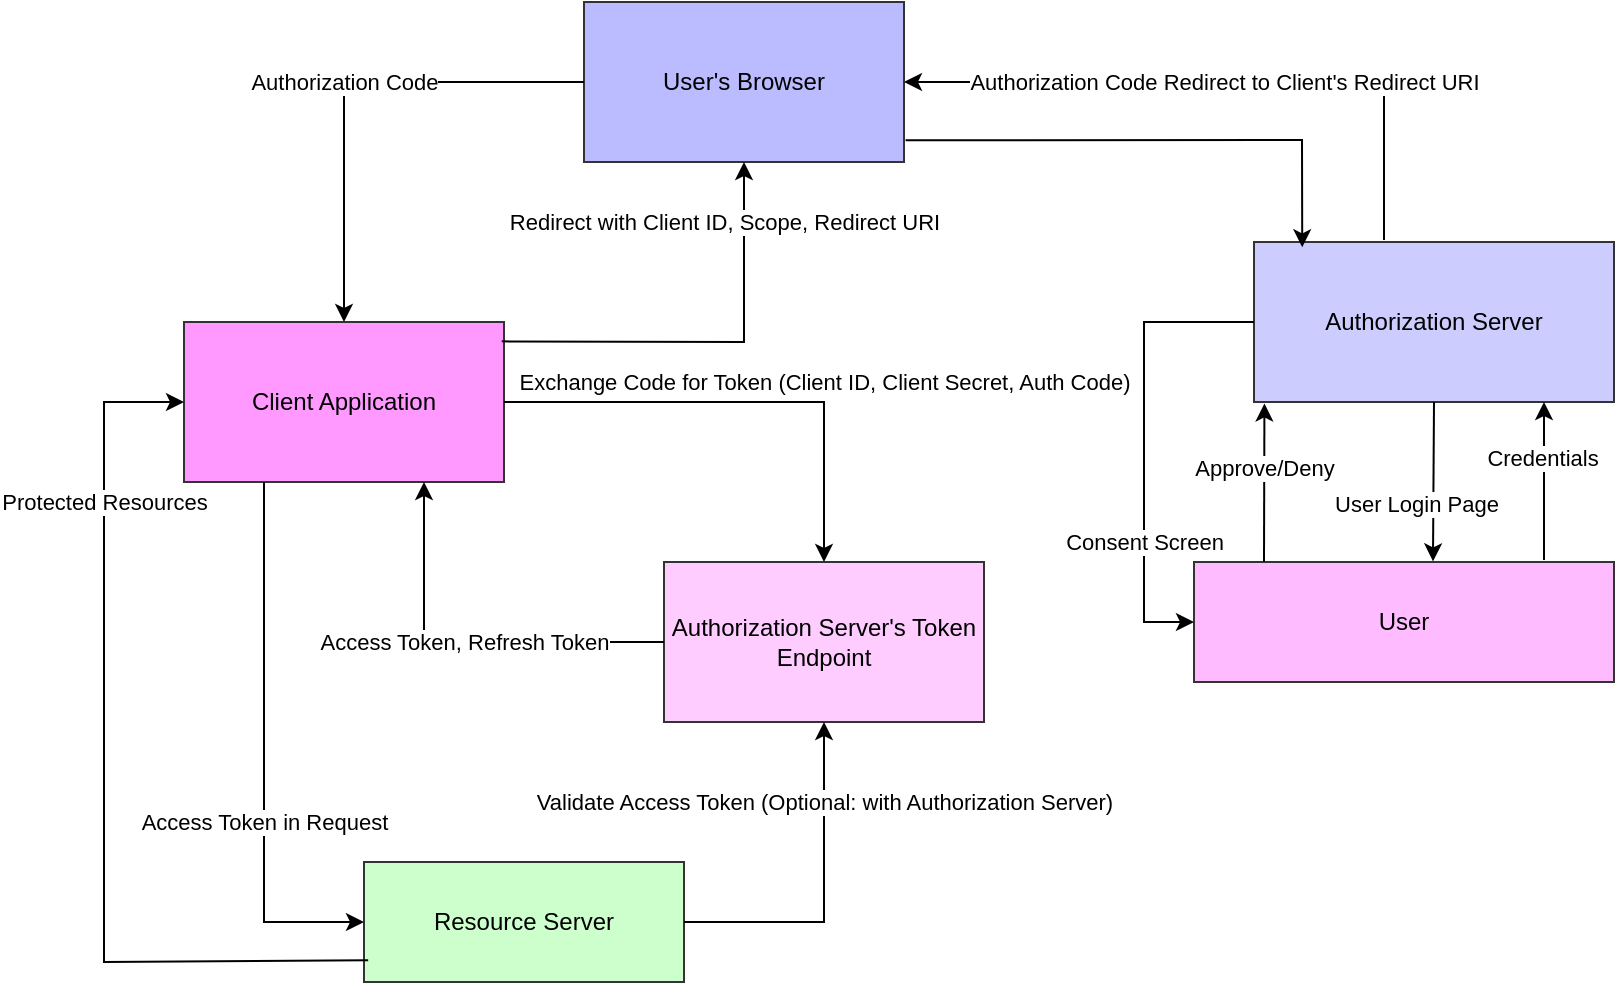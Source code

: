<mxfile>
  <diagram id="jIqGEkekAhwi5qpn3fcP" name="OAuth 2.0 Authorization Code Grant">
    <mxGraphModel dx="1144" dy="811" grid="1" gridSize="10" guides="1" tooltips="1" connect="1" arrows="1" fold="1" page="1" pageScale="1" pageWidth="850" pageHeight="1100" background="#FFFFFF" math="0" shadow="0">
      <root>
        <mxCell id="0" />
        <mxCell id="1" parent="0" />
        <mxCell id="2" value="Client Application" style="rounded=0;whiteSpace=wrap;html=1;fillColor=#f9f;strokeColor=#333;" vertex="1" parent="1">
          <mxGeometry x="100" y="200" width="160" height="80" as="geometry" />
        </mxCell>
        <mxCell id="3" value="User&#39;s Browser" style="rounded=0;whiteSpace=wrap;html=1;fillColor=#bbf;strokeColor=#333;" vertex="1" parent="1">
          <mxGeometry x="300" y="40" width="160" height="80" as="geometry" />
        </mxCell>
        <mxCell id="4" value="Authorization Server" style="rounded=0;whiteSpace=wrap;html=1;fillColor=#ccf;strokeColor=#333;" vertex="1" parent="1">
          <mxGeometry x="635" y="160" width="180" height="80" as="geometry" />
        </mxCell>
        <mxCell id="5" value="User" style="rounded=0;whiteSpace=wrap;html=1;fillColor=#fbf;strokeColor=#333;" vertex="1" parent="1">
          <mxGeometry x="605" y="320" width="210" height="60" as="geometry" />
        </mxCell>
        <mxCell id="6" value="Authorization Server&#39;s Token Endpoint" style="rounded=0;whiteSpace=wrap;html=1;fillColor=#fcf;strokeColor=#333;" vertex="1" parent="1">
          <mxGeometry x="340" y="320" width="160" height="80" as="geometry" />
        </mxCell>
        <mxCell id="7" value="Resource Server" style="rounded=0;whiteSpace=wrap;html=1;fillColor=#cfc;strokeColor=#333;" vertex="1" parent="1">
          <mxGeometry x="190" y="470" width="160" height="60" as="geometry" />
        </mxCell>
        <mxCell id="8" value="" style="endArrow=classic;html=1;rounded=0;exitX=0.993;exitY=0.121;exitDx=0;exitDy=0;exitPerimeter=0;" edge="1" parent="1" source="2" target="3">
          <mxGeometry width="50" height="50" relative="1" as="geometry">
            <mxPoint x="260" y="110" as="sourcePoint" />
            <mxPoint x="310" y="110" as="targetPoint" />
            <Array as="points">
              <mxPoint x="380" y="210" />
            </Array>
          </mxGeometry>
        </mxCell>
        <mxCell id="9" value="Redirect with Client ID, Scope, Redirect URI" style="edgeLabel;html=1;align=center;verticalAlign=middle;resizable=0;points=[];" vertex="1" connectable="0" parent="8">
          <mxGeometry x="0.04" y="-3" relative="1" as="geometry">
            <mxPoint x="1" y="-63" as="offset" />
          </mxGeometry>
        </mxCell>
        <mxCell id="10" value="" style="endArrow=classic;html=1;rounded=0;exitX=1.005;exitY=0.864;exitDx=0;exitDy=0;entryX=0.134;entryY=0.033;entryDx=0;entryDy=0;entryPerimeter=0;exitPerimeter=0;" edge="1" parent="1" source="3" target="4">
          <mxGeometry width="50" height="50" relative="1" as="geometry">
            <mxPoint x="490" y="110" as="sourcePoint" />
            <mxPoint x="660" y="160" as="targetPoint" />
            <Array as="points">
              <mxPoint x="659" y="109" />
            </Array>
          </mxGeometry>
        </mxCell>
        <mxCell id="11" value="User Login Page" style="endArrow=classic;html=1;rounded=0;entryX=0.569;entryY=-0.005;entryDx=0;entryDy=0;exitX=0.5;exitY=1;exitDx=0;exitDy=0;entryPerimeter=0;" edge="1" parent="1" source="4" target="5">
          <mxGeometry x="0.286" y="-9" width="50" height="50" relative="1" as="geometry">
            <mxPoint x="730" y="250" as="sourcePoint" />
            <mxPoint x="800" y="260" as="targetPoint" />
            <mxPoint as="offset" />
          </mxGeometry>
        </mxCell>
        <mxCell id="12" value="Credentials" style="endArrow=classic;html=1;rounded=0;" edge="1" parent="1">
          <mxGeometry x="0.309" y="1" width="50" height="50" relative="1" as="geometry">
            <mxPoint x="780" y="319" as="sourcePoint" />
            <mxPoint x="780" y="240" as="targetPoint" />
            <mxPoint as="offset" />
          </mxGeometry>
        </mxCell>
        <mxCell id="13" value="Consent Screen" style="endArrow=classic;html=1;rounded=0;exitX=0;exitY=0.5;exitDx=0;exitDy=0;" edge="1" parent="1" source="4" target="5">
          <mxGeometry x="0.435" width="50" height="50" relative="1" as="geometry">
            <mxPoint x="650" y="150" as="sourcePoint" />
            <mxPoint x="650" y="200" as="targetPoint" />
            <Array as="points">
              <mxPoint x="580" y="200" />
              <mxPoint x="580" y="350" />
            </Array>
            <mxPoint as="offset" />
          </mxGeometry>
        </mxCell>
        <mxCell id="14" value="Approve/Deny" style="endArrow=classic;html=1;rounded=0;entryX=0.029;entryY=1.009;entryDx=0;entryDy=0;entryPerimeter=0;" edge="1" parent="1" target="4">
          <mxGeometry x="0.2" width="50" height="50" relative="1" as="geometry">
            <mxPoint x="640" y="320" as="sourcePoint" />
            <mxPoint x="640" y="190" as="targetPoint" />
            <Array as="points" />
            <mxPoint as="offset" />
          </mxGeometry>
        </mxCell>
        <mxCell id="15" value="Authorization Code Redirect to Client&#39;s Redirect URI" style="endArrow=classic;html=1;rounded=0;" edge="1" parent="1" target="3">
          <mxGeometry width="50" height="50" relative="1" as="geometry">
            <mxPoint x="700" y="159" as="sourcePoint" />
            <mxPoint x="510" y="110" as="targetPoint" />
            <Array as="points">
              <mxPoint x="700" y="80" />
            </Array>
          </mxGeometry>
        </mxCell>
        <mxCell id="16" value="Authorization Code" style="endArrow=classic;html=1;rounded=0;" edge="1" parent="1" source="3" target="2">
          <mxGeometry x="0.0" width="50" height="50" relative="1" as="geometry">
            <mxPoint x="330" y="110" as="sourcePoint" />
            <mxPoint x="280" y="110" as="targetPoint" />
            <Array as="points">
              <mxPoint x="180" y="80" />
            </Array>
            <mxPoint as="offset" />
          </mxGeometry>
        </mxCell>
        <mxCell id="17" value="Exchange Code for Token (Client ID, Client Secret, Auth Code)" style="endArrow=classic;html=1;rounded=0;exitX=1;exitY=0.5;exitDx=0;exitDy=0;entryX=0.5;entryY=0;entryDx=0;entryDy=0;" edge="1" parent="1" source="2" target="6">
          <mxGeometry x="0.333" y="-10" width="50" height="50" relative="1" as="geometry">
            <mxPoint x="180" y="150" as="sourcePoint" />
            <mxPoint x="180" y="200" as="targetPoint" />
            <Array as="points">
              <mxPoint x="420" y="240" />
            </Array>
            <mxPoint x="10" y="-10" as="offset" />
          </mxGeometry>
        </mxCell>
        <mxCell id="18" value="Access Token, Refresh Token" style="endArrow=classic;html=1;rounded=0;entryX=0.75;entryY=1;entryDx=0;entryDy=0;" edge="1" parent="1" source="6" target="2">
          <mxGeometry x="0.004" width="50" height="50" relative="1" as="geometry">
            <mxPoint x="650" y="470" as="sourcePoint" />
            <mxPoint x="650" y="520" as="targetPoint" />
            <Array as="points">
              <mxPoint x="220" y="360" />
            </Array>
            <mxPoint as="offset" />
          </mxGeometry>
        </mxCell>
        <mxCell id="19" value="Access Token in Request" style="endArrow=classic;html=1;rounded=0;exitX=0.25;exitY=1;exitDx=0;exitDy=0;" edge="1" parent="1" source="2" target="7">
          <mxGeometry x="0.259" width="50" height="50" relative="1" as="geometry">
            <mxPoint x="180" y="150" as="sourcePoint" />
            <mxPoint x="180" y="200" as="targetPoint" />
            <Array as="points">
              <mxPoint x="140" y="500" />
            </Array>
            <mxPoint as="offset" />
          </mxGeometry>
        </mxCell>
        <mxCell id="20" value="Validate Access Token (Optional: with Authorization Server)" style="endArrow=classic;html=1;rounded=0;exitX=1;exitY=0.5;exitDx=0;exitDy=0;" edge="1" parent="1" source="7" target="6">
          <mxGeometry x="0.529" width="50" height="50" relative="1" as="geometry">
            <mxPoint x="650" y="630" as="sourcePoint" />
            <mxPoint x="650" y="680" as="targetPoint" />
            <Array as="points">
              <mxPoint x="420" y="500" />
            </Array>
            <mxPoint as="offset" />
          </mxGeometry>
        </mxCell>
        <mxCell id="21" value="Protected Resources" style="endArrow=classic;html=1;rounded=0;exitX=0.013;exitY=0.819;exitDx=0;exitDy=0;exitPerimeter=0;entryX=0;entryY=0.5;entryDx=0;entryDy=0;" edge="1" parent="1" source="7" target="2">
          <mxGeometry x="0.602" width="50" height="50" relative="1" as="geometry">
            <mxPoint x="650" y="630" as="sourcePoint" />
            <mxPoint x="60" y="240" as="targetPoint" />
            <Array as="points">
              <mxPoint x="60" y="520" />
              <mxPoint x="60" y="240" />
            </Array>
            <mxPoint as="offset" />
          </mxGeometry>
        </mxCell>
      </root>
    </mxGraphModel>
  </diagram>
</mxfile>
